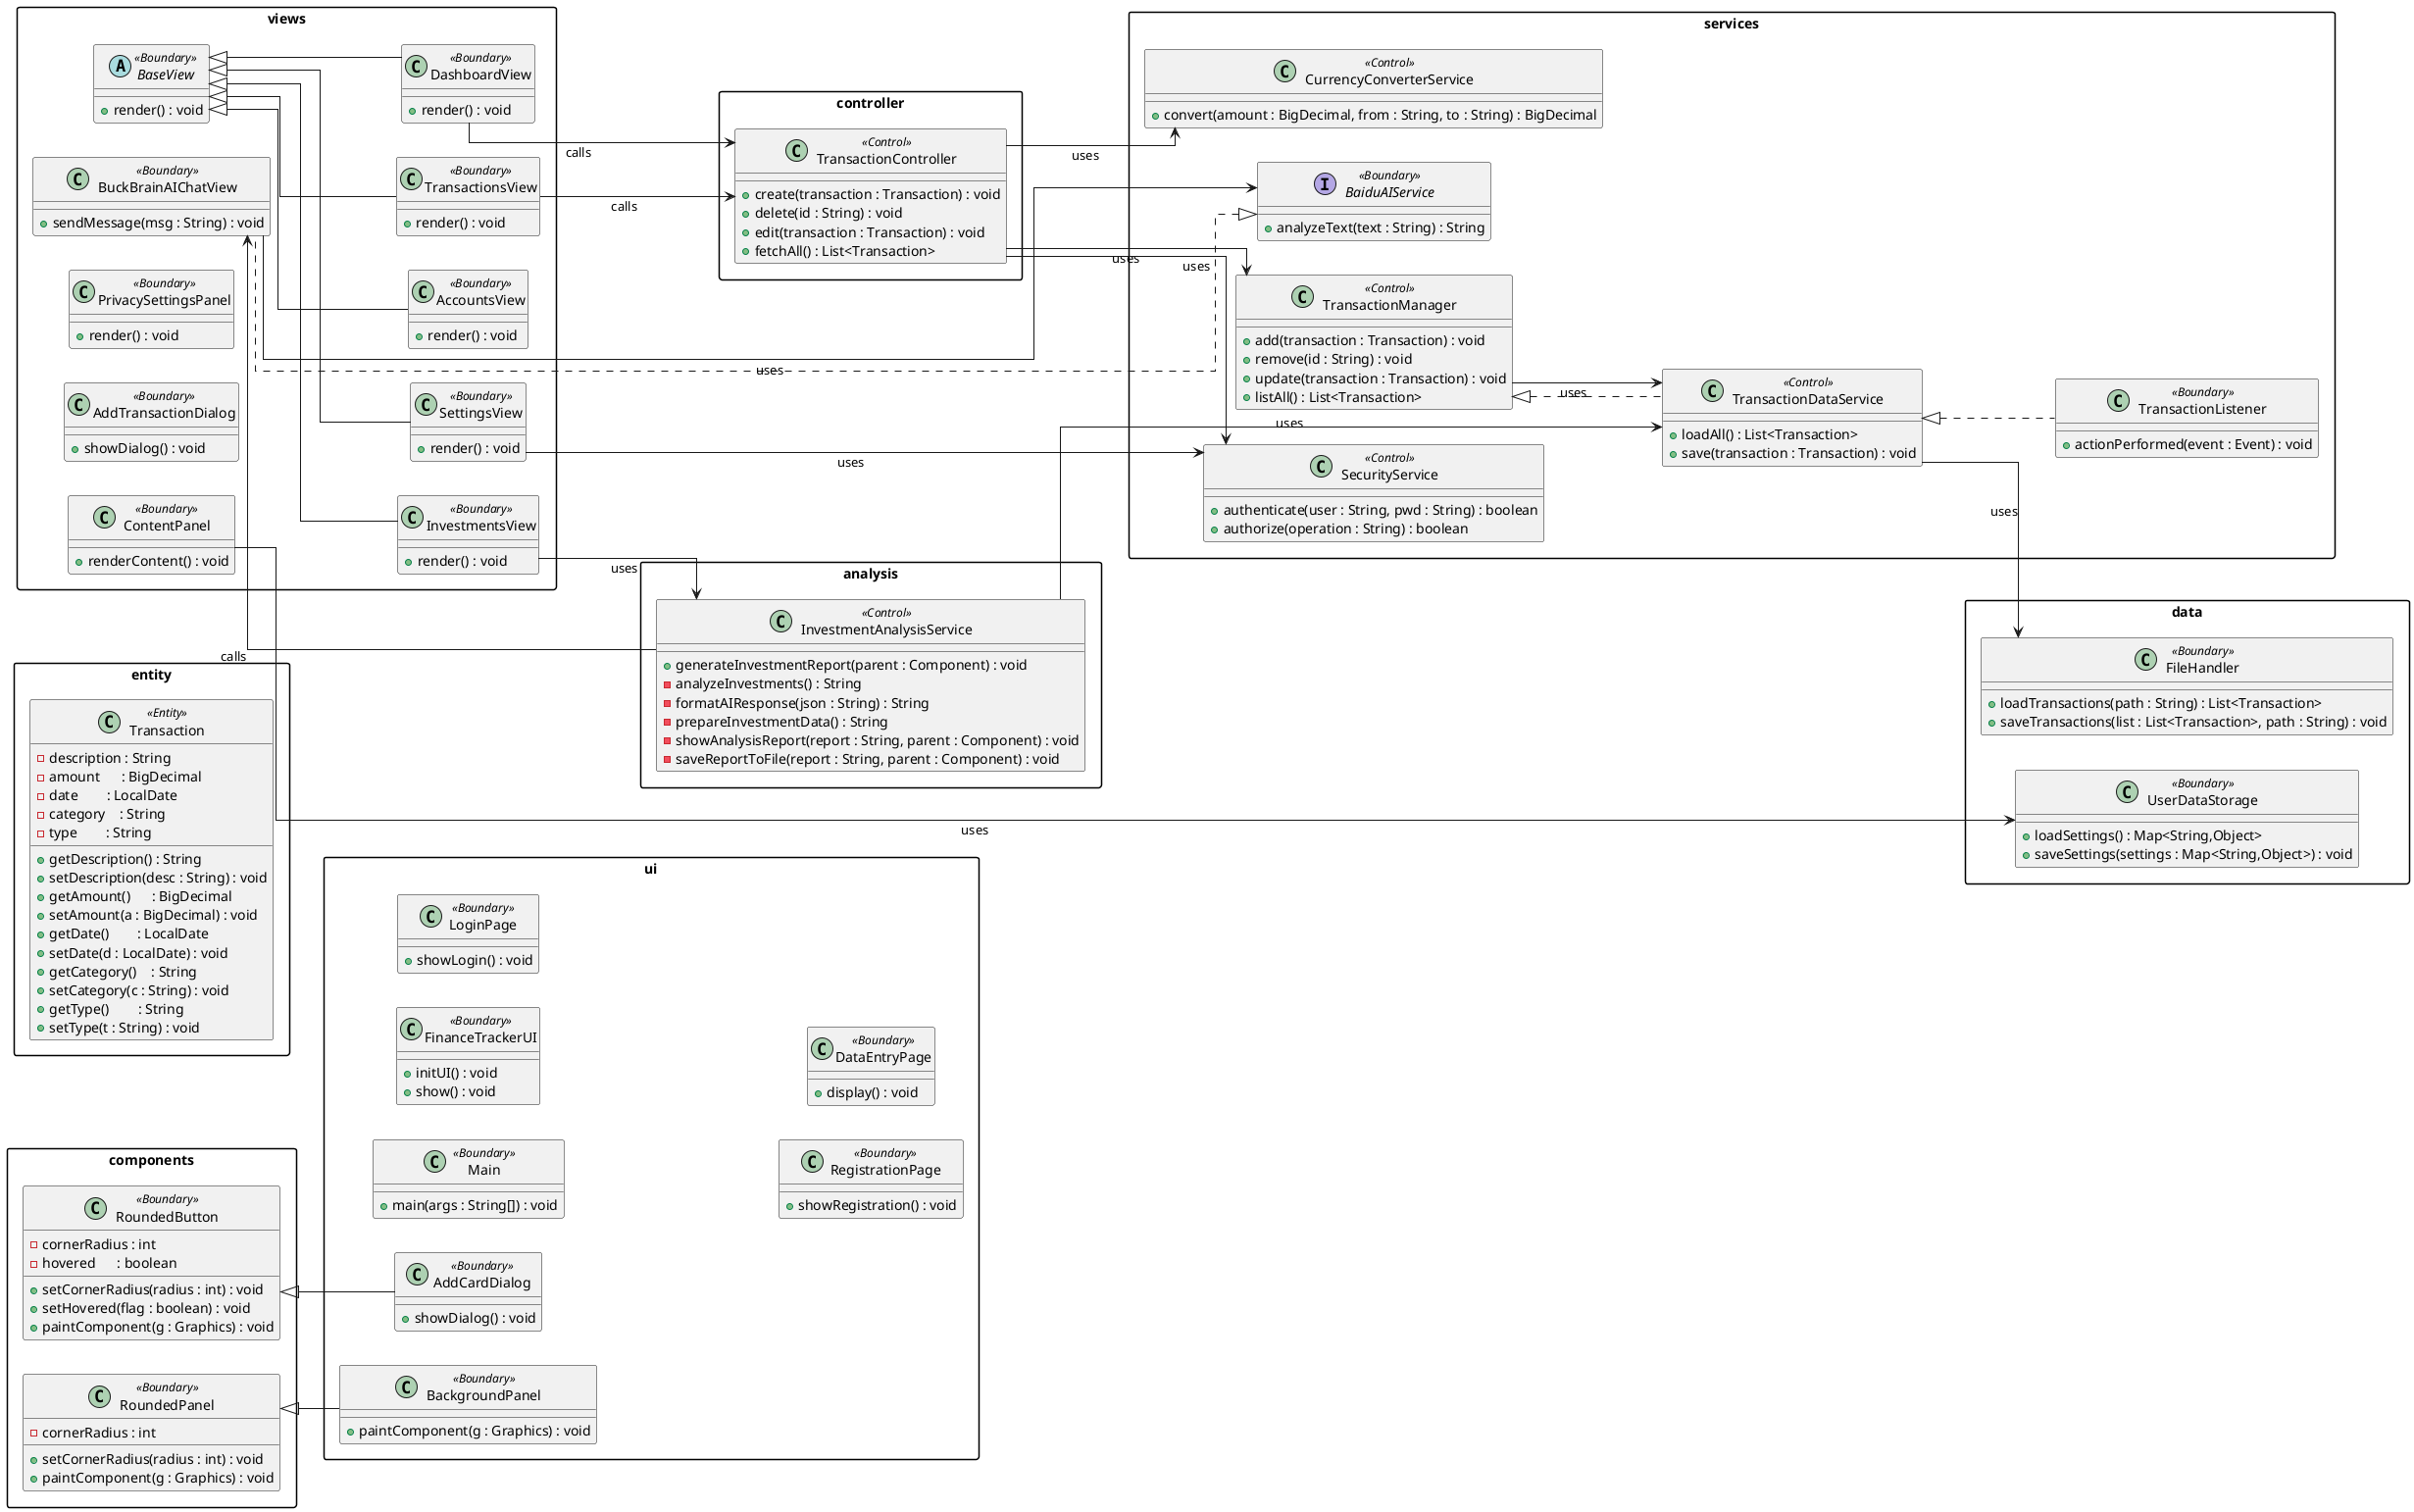 @startuml
skinparam packageStyle rect
skinparam linetype ortho
skinparam orthogonalRouting true
left to right direction

' ======== 实体层 (Entity) ========
package "entity" {
  class Transaction <<Entity>> {
    - description : String
    - amount      : BigDecimal
    - date        : LocalDate
    - category    : String
    - type        : String
    + getDescription() : String
    + setDescription(desc : String) : void
    + getAmount()      : BigDecimal
    + setAmount(a : BigDecimal) : void
    + getDate()        : LocalDate
    + setDate(d : LocalDate) : void
    + getCategory()    : String
    + setCategory(c : String) : void
    + getType()        : String
    + setType(t : String) : void
  }
}

' ======== 数据访问层 / 边界 (Boundary) ========
package "data" {
  class FileHandler <<Boundary>> {
    + loadTransactions(path : String) : List<Transaction>
    + saveTransactions(list : List<Transaction>, path : String) : void
  }
  class UserDataStorage <<Boundary>> {
    + loadSettings() : Map<String,Object>
    + saveSettings(settings : Map<String,Object>) : void
  }
}

' ======== 服务层 / 控制 (Control) & 边界 (Boundary) ========
package "services" {
  interface BaiduAIService <<Boundary>> {
    + analyzeText(text : String) : String
  }
  class CurrencyConverterService <<Control>> {
    + convert(amount : BigDecimal, from : String, to : String) : BigDecimal
  }
  class SecurityService <<Control>> {
    + authenticate(user : String, pwd : String) : boolean
    + authorize(operation : String) : boolean
  }
  class TransactionDataService <<Control>> {
    + loadAll() : List<Transaction>
    + save(transaction : Transaction) : void
  }
  class TransactionManager <<Control>> {
    + add(transaction : Transaction) : void
    + remove(id : String) : void
    + update(transaction : Transaction) : void
    + listAll() : List<Transaction>
  }
  class TransactionListener <<Boundary>> {
    + actionPerformed(event : Event) : void
  }
}

' ======== 投资分析层 / 控制 (Control) ========
package "analysis" {
  class InvestmentAnalysisService <<Control>> {
    + generateInvestmentReport(parent : Component) : void
    - analyzeInvestments() : String
    - formatAIResponse(json : String) : String
    - prepareInvestmentData() : String
    - showAnalysisReport(report : String, parent : Component) : void
    - saveReportToFile(report : String, parent : Component) : void
  }
}

' ======== 控制器层 (Control) ========
package "controller" {
  class TransactionController <<Control>> {
    + create(transaction : Transaction) : void
    + delete(id : String) : void
    + edit(transaction : Transaction) : void
    + fetchAll() : List<Transaction>
  }
}

' ======== 界面视图层 / 边界 (Boundary) ========
package "views" {
  abstract class BaseView <<Boundary>> {
    + render() : void
  }
  class DashboardView <<Boundary>> {
    + render() : void
  }
  class TransactionsView <<Boundary>> {
    + render() : void
  }
  class AccountsView <<Boundary>> {
    + render() : void
  }
  class InvestmentsView <<Boundary>> {
    + render() : void
  }
  class SettingsView <<Boundary>> {
    + render() : void
  }
  class ContentPanel <<Boundary>> {
    + renderContent() : void
  }
  class PrivacySettingsPanel <<Boundary>> {
    + render() : void
  }
  class AddTransactionDialog <<Boundary>> {
    + showDialog() : void
  }
  class BuckBrainAIChatView <<Boundary>> {
    + sendMessage(msg : String) : void
  }
}

' ======== UI 启动层 / 边界 (Boundary) ========
package "ui" {
  class Main <<Boundary>> {
    + main(args : String[]) : void
  }
  class FinanceTrackerUI <<Boundary>> {
    + initUI() : void
    + show() : void
  }
  class LoginPage <<Boundary>> {
    + showLogin() : void
  }
  class RegistrationPage <<Boundary>> {
    + showRegistration() : void
  }
  class DataEntryPage <<Boundary>> {
    + display() : void
  }
  class AddCardDialog <<Boundary>> {
    + showDialog() : void
  }
  class BackgroundPanel <<Boundary>> {
    + paintComponent(g : Graphics) : void
  }
}

' ======== 公共组件层 / 边界 (Boundary) ========
package "components" {
  class RoundedPanel <<Boundary>> {
    - cornerRadius : int
    + setCornerRadius(radius : int) : void
    + paintComponent(g : Graphics) : void
  }
  class RoundedButton <<Boundary>> {
    - cornerRadius : int
    - hovered      : boolean
    + setCornerRadius(radius : int) : void
    + setHovered(flag : boolean) : void
    + paintComponent(g : Graphics) : void
  }
}

' ======== 继承 / 实现关系 ========
BaseView            <|-- DashboardView
BaseView            <|-- TransactionsView
BaseView            <|-- AccountsView
BaseView            <|-- InvestmentsView
BaseView            <|-- SettingsView

RoundedPanel        <|-- BackgroundPanel
RoundedButton       <|-- AddCardDialog

BaiduAIService      <|.. BuckBrainAIChatView

TransactionManager     <|.. TransactionDataService
TransactionDataService <|.. TransactionListener

' ======== 依赖 / 关联 (带标签) ========
TransactionController --> TransactionManager        : uses
TransactionManager    --> TransactionDataService     : uses  
TransactionDataService --> FileHandler               : uses
TransactionController --> CurrencyConverterService   : uses
TransactionController --> SecurityService            : uses
InvestmentAnalysisService --> TransactionDataService : uses
InvestmentAnalysisService --> BuckBrainAIChatView    : calls
DashboardView          --> TransactionController     : calls
TransactionsView       --> TransactionController     : calls
InvestmentsView        --> InvestmentAnalysisService : uses
SettingsView           --> SecurityService           : uses
ContentPanel           --> UserDataStorage           : uses
BuckBrainAIChatView    --> BaiduAIService            : uses

@enduml
